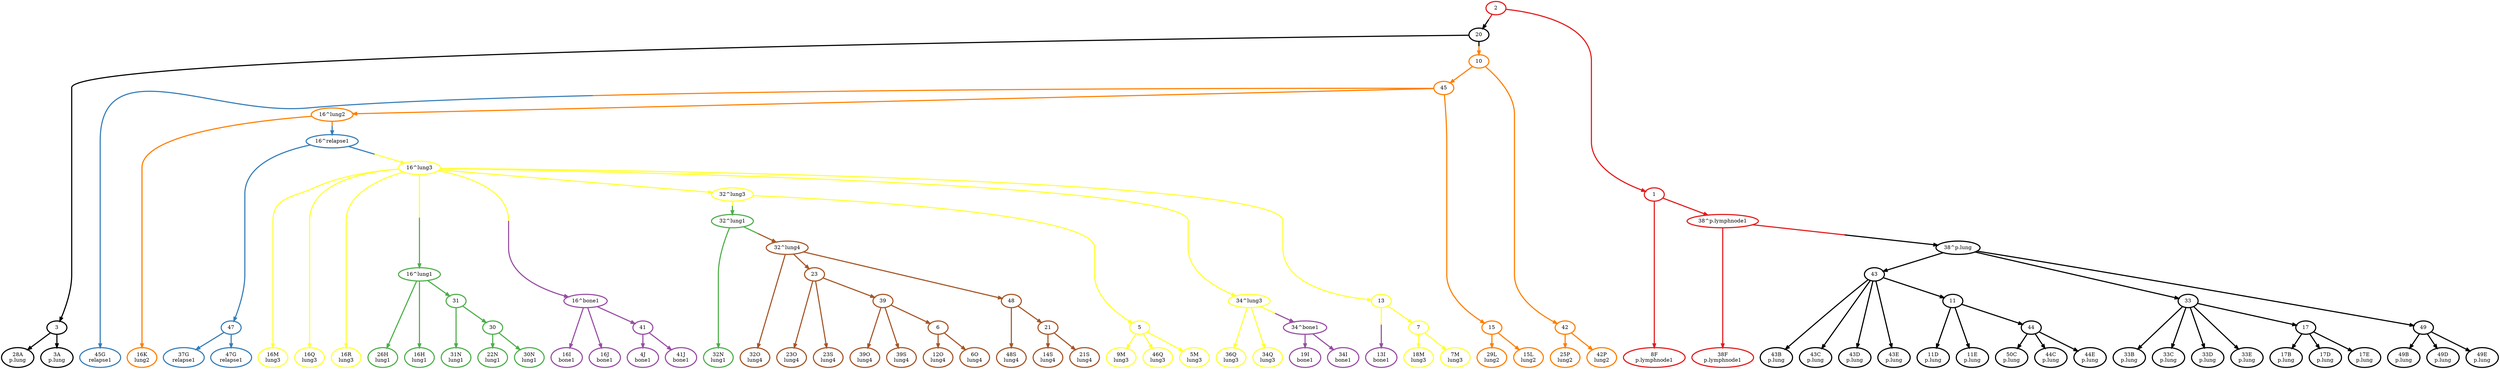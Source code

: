 digraph T {
	{
		rank=same
		0 [penwidth=3,colorscheme=set19,color=0,label="28A\np.lung"]
		1 [penwidth=3,colorscheme=set19,color=0,label="3A\np.lung"]
		2 [penwidth=3,colorscheme=set19,color=0,label="43B\np.lung"]
		3 [penwidth=3,colorscheme=set19,color=0,label="43C\np.lung"]
		4 [penwidth=3,colorscheme=set19,color=0,label="43D\np.lung"]
		5 [penwidth=3,colorscheme=set19,color=0,label="43E\np.lung"]
		6 [penwidth=3,colorscheme=set19,color=0,label="11D\np.lung"]
		7 [penwidth=3,colorscheme=set19,color=0,label="11E\np.lung"]
		8 [penwidth=3,colorscheme=set19,color=0,label="33B\np.lung"]
		9 [penwidth=3,colorscheme=set19,color=0,label="33C\np.lung"]
		10 [penwidth=3,colorscheme=set19,color=0,label="33D\np.lung"]
		11 [penwidth=3,colorscheme=set19,color=0,label="33E\np.lung"]
		12 [penwidth=3,colorscheme=set19,color=0,label="50C\np.lung"]
		13 [penwidth=3,colorscheme=set19,color=0,label="44C\np.lung"]
		14 [penwidth=3,colorscheme=set19,color=0,label="44E\np.lung"]
		15 [penwidth=3,colorscheme=set19,color=0,label="17B\np.lung"]
		16 [penwidth=3,colorscheme=set19,color=0,label="17D\np.lung"]
		17 [penwidth=3,colorscheme=set19,color=0,label="17E\np.lung"]
		18 [penwidth=3,colorscheme=set19,color=0,label="49B\np.lung"]
		19 [penwidth=3,colorscheme=set19,color=0,label="49D\np.lung"]
		20 [penwidth=3,colorscheme=set19,color=0,label="49E\np.lung"]
		21 [penwidth=3,colorscheme=set19,color=1,label="8F\np.lymphnode1"]
		22 [penwidth=3,colorscheme=set19,color=1,label="38F\np.lymphnode1"]
		23 [penwidth=3,colorscheme=set19,color=2,label="37G\nrelapse1"]
		24 [penwidth=3,colorscheme=set19,color=2,label="47G\nrelapse1"]
		25 [penwidth=3,colorscheme=set19,color=3,label="32N\nlung1"]
		26 [penwidth=3,colorscheme=set19,color=3,label="26H\nlung1"]
		27 [penwidth=3,colorscheme=set19,color=3,label="16H\nlung1"]
		28 [penwidth=3,colorscheme=set19,color=3,label="31N\nlung1"]
		29 [penwidth=3,colorscheme=set19,color=3,label="22N\nlung1"]
		30 [penwidth=3,colorscheme=set19,color=3,label="30N\nlung1"]
		31 [penwidth=3,colorscheme=set19,color=4,label="16I\nbone1"]
		32 [penwidth=3,colorscheme=set19,color=4,label="16J\nbone1"]
		33 [penwidth=3,colorscheme=set19,color=4,label="19I\nbone1"]
		34 [penwidth=3,colorscheme=set19,color=4,label="34I\nbone1"]
		35 [penwidth=3,colorscheme=set19,color=4,label="4J\nbone1"]
		36 [penwidth=3,colorscheme=set19,color=4,label="41J\nbone1"]
		37 [penwidth=3,colorscheme=set19,color=2,label="45G\nrelapse1"]
		38 [penwidth=3,colorscheme=set19,color=5,label="16K\nlung2"]
		39 [penwidth=3,colorscheme=set19,color=5,label="29L\nlung2"]
		40 [penwidth=3,colorscheme=set19,color=5,label="15L\nlung2"]
		41 [penwidth=3,colorscheme=set19,color=5,label="25P\nlung2"]
		42 [penwidth=3,colorscheme=set19,color=5,label="42P\nlung2"]
		43 [penwidth=3,colorscheme=set19,color=4,label="13I\nbone1"]
		44 [penwidth=3,colorscheme=set19,color=6,label="9M\nlung3"]
		45 [penwidth=3,colorscheme=set19,color=6,label="46Q\nlung3"]
		46 [penwidth=3,colorscheme=set19,color=6,label="5M\nlung3"]
		47 [penwidth=3,colorscheme=set19,color=6,label="18M\nlung3"]
		48 [penwidth=3,colorscheme=set19,color=6,label="7M\nlung3"]
		49 [penwidth=3,colorscheme=set19,color=6,label="16M\nlung3"]
		50 [penwidth=3,colorscheme=set19,color=6,label="16Q\nlung3"]
		51 [penwidth=3,colorscheme=set19,color=6,label="16R\nlung3"]
		52 [penwidth=3,colorscheme=set19,color=6,label="36Q\nlung3"]
		53 [penwidth=3,colorscheme=set19,color=6,label="34Q\nlung3"]
		54 [penwidth=3,colorscheme=set19,color=7,label="32O\nlung4"]
		55 [penwidth=3,colorscheme=set19,color=7,label="39O\nlung4"]
		56 [penwidth=3,colorscheme=set19,color=7,label="39S\nlung4"]
		57 [penwidth=3,colorscheme=set19,color=7,label="12O\nlung4"]
		58 [penwidth=3,colorscheme=set19,color=7,label="6O\nlung4"]
		59 [penwidth=3,colorscheme=set19,color=7,label="48S\nlung4"]
		60 [penwidth=3,colorscheme=set19,color=7,label="14S\nlung4"]
		61 [penwidth=3,colorscheme=set19,color=7,label="21S\nlung4"]
		62 [penwidth=3,colorscheme=set19,color=7,label="23O\nlung4"]
		63 [penwidth=3,colorscheme=set19,color=7,label="23S\nlung4"]
	}
	64 [penwidth=3,colorscheme=set19,color=0,label="20"]
	65 [penwidth=3,colorscheme=set19,color=0,label="3"]
	66 [penwidth=3,colorscheme=set19,color=0,label="43"]
	67 [penwidth=3,colorscheme=set19,color=0,label="11"]
	68 [penwidth=3,colorscheme=set19,color=0,label="44"]
	69 [penwidth=3,colorscheme=set19,color=0,label="38^p.lung"]
	70 [penwidth=3,colorscheme=set19,color=0,label="33"]
	71 [penwidth=3,colorscheme=set19,color=0,label="49"]
	72 [penwidth=3,colorscheme=set19,color=0,label="17"]
	73 [penwidth=3,colorscheme=set19,color=5,label="10"]
	74 [penwidth=3,colorscheme=set19,color=1,label="38^p.lymphnode1"]
	75 [penwidth=3,colorscheme=set19,color=1,label="2"]
	76 [penwidth=3,colorscheme=set19,color=1,label="1"]
	77 [penwidth=3,colorscheme=set19,color=2,label="16^relapse1"]
	78 [penwidth=3,colorscheme=set19,color=2,label="47"]
	79 [penwidth=3,colorscheme=set19,color=6,label="16^lung3"]
	80 [penwidth=3,colorscheme=set19,color=3,label="32^lung1"]
	81 [penwidth=3,colorscheme=set19,color=3,label="16^lung1"]
	82 [penwidth=3,colorscheme=set19,color=3,label="31"]
	83 [penwidth=3,colorscheme=set19,color=3,label="30"]
	84 [penwidth=3,colorscheme=set19,color=7,label="32^lung4"]
	85 [penwidth=3,colorscheme=set19,color=4,label="16^bone1"]
	86 [penwidth=3,colorscheme=set19,color=4,label="41"]
	87 [penwidth=3,colorscheme=set19,color=4,label="34^bone1"]
	88 [penwidth=3,colorscheme=set19,color=5,label="16^lung2"]
	89 [penwidth=3,colorscheme=set19,color=5,label="45"]
	90 [penwidth=3,colorscheme=set19,color=5,label="42"]
	91 [penwidth=3,colorscheme=set19,color=5,label="15"]
	92 [penwidth=3,colorscheme=set19,color=6,label="32^lung3"]
	93 [penwidth=3,colorscheme=set19,color=6,label="34^lung3"]
	94 [penwidth=3,colorscheme=set19,color=6,label="13"]
	95 [penwidth=3,colorscheme=set19,color=6,label="5"]
	96 [penwidth=3,colorscheme=set19,color=6,label="7"]
	97 [penwidth=3,colorscheme=set19,color=7,label="23"]
	98 [penwidth=3,colorscheme=set19,color=7,label="48"]
	99 [penwidth=3,colorscheme=set19,color=7,label="39"]
	100 [penwidth=3,colorscheme=set19,color=7,label="6"]
	101 [penwidth=3,colorscheme=set19,color=7,label="21"]
	64 -> 65 [penwidth=3,colorscheme=set19,color="0;0.5:0"]
	64 -> 73 [penwidth=3,colorscheme=set19,color="0;0.5:5"]
	65 -> 0 [penwidth=3,colorscheme=set19,color="0;0.5:0"]
	65 -> 1 [penwidth=3,colorscheme=set19,color="0;0.5:0"]
	66 -> 67 [penwidth=3,colorscheme=set19,color="0;0.5:0"]
	66 -> 2 [penwidth=3,colorscheme=set19,color="0;0.5:0"]
	66 -> 3 [penwidth=3,colorscheme=set19,color="0;0.5:0"]
	66 -> 4 [penwidth=3,colorscheme=set19,color="0;0.5:0"]
	66 -> 5 [penwidth=3,colorscheme=set19,color="0;0.5:0"]
	67 -> 68 [penwidth=3,colorscheme=set19,color="0;0.5:0"]
	67 -> 6 [penwidth=3,colorscheme=set19,color="0;0.5:0"]
	67 -> 7 [penwidth=3,colorscheme=set19,color="0;0.5:0"]
	68 -> 12 [penwidth=3,colorscheme=set19,color="0;0.5:0"]
	68 -> 13 [penwidth=3,colorscheme=set19,color="0;0.5:0"]
	68 -> 14 [penwidth=3,colorscheme=set19,color="0;0.5:0"]
	69 -> 70 [penwidth=3,colorscheme=set19,color="0;0.5:0"]
	69 -> 66 [penwidth=3,colorscheme=set19,color="0;0.5:0"]
	69 -> 71 [penwidth=3,colorscheme=set19,color="0;0.5:0"]
	70 -> 72 [penwidth=3,colorscheme=set19,color="0;0.5:0"]
	70 -> 8 [penwidth=3,colorscheme=set19,color="0;0.5:0"]
	70 -> 9 [penwidth=3,colorscheme=set19,color="0;0.5:0"]
	70 -> 10 [penwidth=3,colorscheme=set19,color="0;0.5:0"]
	70 -> 11 [penwidth=3,colorscheme=set19,color="0;0.5:0"]
	71 -> 18 [penwidth=3,colorscheme=set19,color="0;0.5:0"]
	71 -> 19 [penwidth=3,colorscheme=set19,color="0;0.5:0"]
	71 -> 20 [penwidth=3,colorscheme=set19,color="0;0.5:0"]
	72 -> 15 [penwidth=3,colorscheme=set19,color="0;0.5:0"]
	72 -> 16 [penwidth=3,colorscheme=set19,color="0;0.5:0"]
	72 -> 17 [penwidth=3,colorscheme=set19,color="0;0.5:0"]
	73 -> 90 [penwidth=3,colorscheme=set19,color="5;0.5:5"]
	73 -> 89 [penwidth=3,colorscheme=set19,color="5;0.5:5"]
	74 -> 69 [penwidth=3,colorscheme=set19,color="1;0.5:0"]
	74 -> 22 [penwidth=3,colorscheme=set19,color="1;0.5:1"]
	75 -> 64 [penwidth=3,colorscheme=set19,color="1;0.5:0"]
	75 -> 76 [penwidth=3,colorscheme=set19,color="1;0.5:1"]
	76 -> 74 [penwidth=3,colorscheme=set19,color="1;0.5:1"]
	76 -> 21 [penwidth=3,colorscheme=set19,color="1;0.5:1"]
	77 -> 78 [penwidth=3,colorscheme=set19,color="2;0.5:2"]
	77 -> 79 [penwidth=3,colorscheme=set19,color="2;0.5:6"]
	78 -> 23 [penwidth=3,colorscheme=set19,color="2;0.5:2"]
	78 -> 24 [penwidth=3,colorscheme=set19,color="2;0.5:2"]
	79 -> 81 [penwidth=3,colorscheme=set19,color="6;0.5:3"]
	79 -> 85 [penwidth=3,colorscheme=set19,color="6;0.5:4"]
	79 -> 94 [penwidth=3,colorscheme=set19,color="6;0.5:6"]
	79 -> 92 [penwidth=3,colorscheme=set19,color="6;0.5:6"]
	79 -> 93 [penwidth=3,colorscheme=set19,color="6;0.5:6"]
	79 -> 49 [penwidth=3,colorscheme=set19,color="6;0.5:6"]
	79 -> 50 [penwidth=3,colorscheme=set19,color="6;0.5:6"]
	79 -> 51 [penwidth=3,colorscheme=set19,color="6;0.5:6"]
	80 -> 25 [penwidth=3,colorscheme=set19,color="3;0.5:3"]
	80 -> 84 [penwidth=3,colorscheme=set19,color="3;0.5:7"]
	81 -> 82 [penwidth=3,colorscheme=set19,color="3;0.5:3"]
	81 -> 26 [penwidth=3,colorscheme=set19,color="3;0.5:3"]
	81 -> 27 [penwidth=3,colorscheme=set19,color="3;0.5:3"]
	82 -> 83 [penwidth=3,colorscheme=set19,color="3;0.5:3"]
	82 -> 28 [penwidth=3,colorscheme=set19,color="3;0.5:3"]
	83 -> 29 [penwidth=3,colorscheme=set19,color="3;0.5:3"]
	83 -> 30 [penwidth=3,colorscheme=set19,color="3;0.5:3"]
	84 -> 97 [penwidth=3,colorscheme=set19,color="7;0.5:7"]
	84 -> 98 [penwidth=3,colorscheme=set19,color="7;0.5:7"]
	84 -> 54 [penwidth=3,colorscheme=set19,color="7;0.5:7"]
	85 -> 86 [penwidth=3,colorscheme=set19,color="4;0.5:4"]
	85 -> 31 [penwidth=3,colorscheme=set19,color="4;0.5:4"]
	85 -> 32 [penwidth=3,colorscheme=set19,color="4;0.5:4"]
	86 -> 35 [penwidth=3,colorscheme=set19,color="4;0.5:4"]
	86 -> 36 [penwidth=3,colorscheme=set19,color="4;0.5:4"]
	87 -> 33 [penwidth=3,colorscheme=set19,color="4;0.5:4"]
	87 -> 34 [penwidth=3,colorscheme=set19,color="4;0.5:4"]
	88 -> 77 [penwidth=3,colorscheme=set19,color="5;0.5:2"]
	88 -> 38 [penwidth=3,colorscheme=set19,color="5;0.5:5"]
	89 -> 37 [penwidth=3,colorscheme=set19,color="5;0.5:2"]
	89 -> 91 [penwidth=3,colorscheme=set19,color="5;0.5:5"]
	89 -> 88 [penwidth=3,colorscheme=set19,color="5;0.5:5"]
	90 -> 41 [penwidth=3,colorscheme=set19,color="5;0.5:5"]
	90 -> 42 [penwidth=3,colorscheme=set19,color="5;0.5:5"]
	91 -> 39 [penwidth=3,colorscheme=set19,color="5;0.5:5"]
	91 -> 40 [penwidth=3,colorscheme=set19,color="5;0.5:5"]
	92 -> 80 [penwidth=3,colorscheme=set19,color="6;0.5:3"]
	92 -> 95 [penwidth=3,colorscheme=set19,color="6;0.5:6"]
	93 -> 87 [penwidth=3,colorscheme=set19,color="6;0.5:4"]
	93 -> 52 [penwidth=3,colorscheme=set19,color="6;0.5:6"]
	93 -> 53 [penwidth=3,colorscheme=set19,color="6;0.5:6"]
	94 -> 43 [penwidth=3,colorscheme=set19,color="6;0.5:4"]
	94 -> 96 [penwidth=3,colorscheme=set19,color="6;0.5:6"]
	95 -> 44 [penwidth=3,colorscheme=set19,color="6;0.5:6"]
	95 -> 45 [penwidth=3,colorscheme=set19,color="6;0.5:6"]
	95 -> 46 [penwidth=3,colorscheme=set19,color="6;0.5:6"]
	96 -> 47 [penwidth=3,colorscheme=set19,color="6;0.5:6"]
	96 -> 48 [penwidth=3,colorscheme=set19,color="6;0.5:6"]
	97 -> 99 [penwidth=3,colorscheme=set19,color="7;0.5:7"]
	97 -> 62 [penwidth=3,colorscheme=set19,color="7;0.5:7"]
	97 -> 63 [penwidth=3,colorscheme=set19,color="7;0.5:7"]
	98 -> 101 [penwidth=3,colorscheme=set19,color="7;0.5:7"]
	98 -> 59 [penwidth=3,colorscheme=set19,color="7;0.5:7"]
	99 -> 100 [penwidth=3,colorscheme=set19,color="7;0.5:7"]
	99 -> 55 [penwidth=3,colorscheme=set19,color="7;0.5:7"]
	99 -> 56 [penwidth=3,colorscheme=set19,color="7;0.5:7"]
	100 -> 57 [penwidth=3,colorscheme=set19,color="7;0.5:7"]
	100 -> 58 [penwidth=3,colorscheme=set19,color="7;0.5:7"]
	101 -> 60 [penwidth=3,colorscheme=set19,color="7;0.5:7"]
	101 -> 61 [penwidth=3,colorscheme=set19,color="7;0.5:7"]
}
